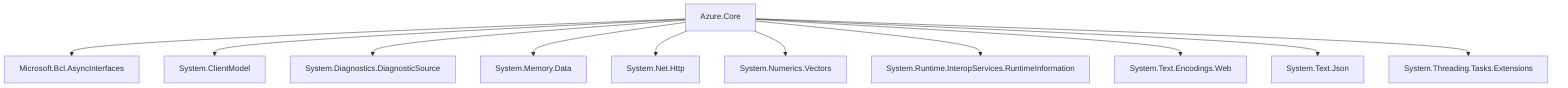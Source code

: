 graph TD
Azure.Core[Azure.Core]
Azure.Core --> Microsoft.Bcl.AsyncInterfaces
Azure.Core --> System.ClientModel
Azure.Core --> System.Diagnostics.DiagnosticSource
Azure.Core --> System.Memory.Data
Azure.Core --> System.Net.Http
Azure.Core --> System.Numerics.Vectors
Azure.Core --> System.Runtime.InteropServices.RuntimeInformation
Azure.Core --> System.Text.Encodings.Web
Azure.Core --> System.Text.Json
Azure.Core --> System.Threading.Tasks.Extensions